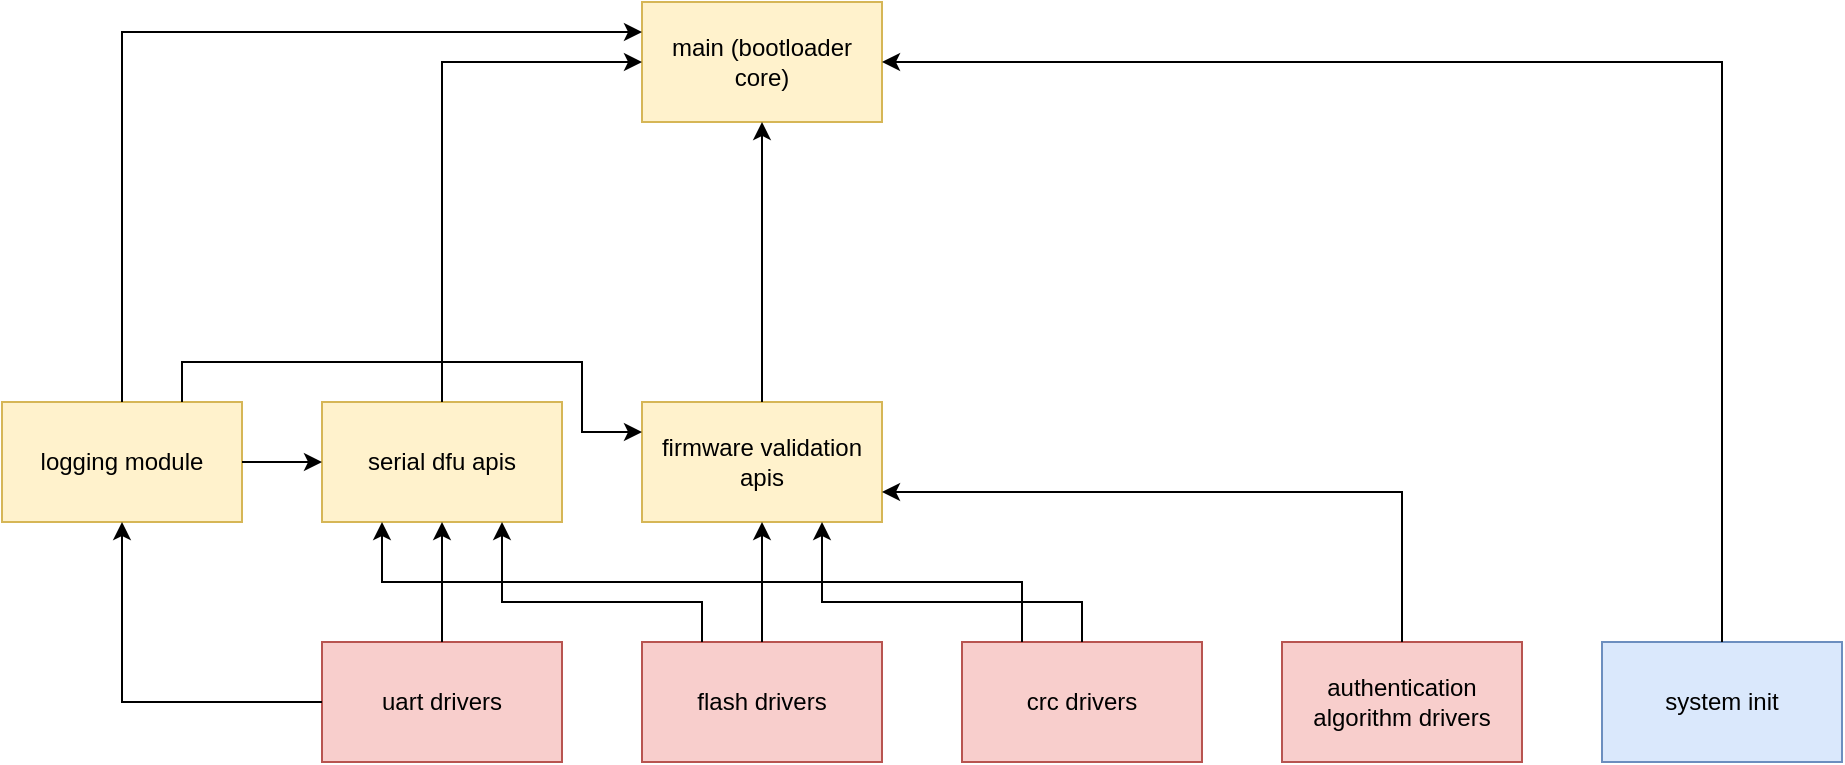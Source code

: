 <mxfile version="24.4.6" type="device">
  <diagram name="Σελίδα-1" id="floijuHpKBe1Pw6oJack">
    <mxGraphModel dx="1434" dy="738" grid="1" gridSize="10" guides="1" tooltips="1" connect="1" arrows="1" fold="1" page="1" pageScale="1" pageWidth="827" pageHeight="1169" math="0" shadow="0">
      <root>
        <mxCell id="0" />
        <mxCell id="1" parent="0" />
        <mxCell id="jviamzJYnO7Mhp8pwSLb-1" value="main (bootloader core)" style="rounded=0;whiteSpace=wrap;html=1;fillColor=#fff2cc;strokeColor=#d6b656;" parent="1" vertex="1">
          <mxGeometry x="320" y="260" width="120" height="60" as="geometry" />
        </mxCell>
        <mxCell id="jviamzJYnO7Mhp8pwSLb-2" value="uart drivers" style="rounded=0;whiteSpace=wrap;html=1;fillColor=#f8cecc;strokeColor=#b85450;" parent="1" vertex="1">
          <mxGeometry x="160" y="580" width="120" height="60" as="geometry" />
        </mxCell>
        <mxCell id="jviamzJYnO7Mhp8pwSLb-4" value="flash drivers" style="rounded=0;whiteSpace=wrap;html=1;fillColor=#f8cecc;strokeColor=#b85450;" parent="1" vertex="1">
          <mxGeometry x="320" y="580" width="120" height="60" as="geometry" />
        </mxCell>
        <mxCell id="jviamzJYnO7Mhp8pwSLb-6" value="serial dfu apis" style="rounded=0;whiteSpace=wrap;html=1;fillColor=#fff2cc;strokeColor=#d6b656;" parent="1" vertex="1">
          <mxGeometry x="160" y="460" width="120" height="60" as="geometry" />
        </mxCell>
        <mxCell id="jviamzJYnO7Mhp8pwSLb-7" value="firmware validation apis" style="rounded=0;whiteSpace=wrap;html=1;fillColor=#fff2cc;strokeColor=#d6b656;" parent="1" vertex="1">
          <mxGeometry x="320" y="460" width="120" height="60" as="geometry" />
        </mxCell>
        <mxCell id="jviamzJYnO7Mhp8pwSLb-11" value="" style="endArrow=classic;html=1;rounded=0;exitX=0.5;exitY=0;exitDx=0;exitDy=0;entryX=0.5;entryY=1;entryDx=0;entryDy=0;" parent="1" source="jviamzJYnO7Mhp8pwSLb-2" target="jviamzJYnO7Mhp8pwSLb-6" edge="1">
          <mxGeometry width="50" height="50" relative="1" as="geometry">
            <mxPoint x="210" y="610" as="sourcePoint" />
            <mxPoint x="260" y="560" as="targetPoint" />
          </mxGeometry>
        </mxCell>
        <mxCell id="jviamzJYnO7Mhp8pwSLb-12" value="" style="endArrow=classic;html=1;rounded=0;exitX=0.5;exitY=0;exitDx=0;exitDy=0;entryX=0;entryY=0.5;entryDx=0;entryDy=0;" parent="1" source="jviamzJYnO7Mhp8pwSLb-6" target="jviamzJYnO7Mhp8pwSLb-1" edge="1">
          <mxGeometry width="50" height="50" relative="1" as="geometry">
            <mxPoint x="210" y="610" as="sourcePoint" />
            <mxPoint x="260" y="560" as="targetPoint" />
            <Array as="points">
              <mxPoint x="220" y="290" />
            </Array>
          </mxGeometry>
        </mxCell>
        <mxCell id="jviamzJYnO7Mhp8pwSLb-13" value="" style="endArrow=classic;html=1;rounded=0;exitX=0.5;exitY=0;exitDx=0;exitDy=0;entryX=0.5;entryY=1;entryDx=0;entryDy=0;" parent="1" source="jviamzJYnO7Mhp8pwSLb-4" target="jviamzJYnO7Mhp8pwSLb-7" edge="1">
          <mxGeometry width="50" height="50" relative="1" as="geometry">
            <mxPoint x="210" y="610" as="sourcePoint" />
            <mxPoint x="260" y="560" as="targetPoint" />
          </mxGeometry>
        </mxCell>
        <mxCell id="jviamzJYnO7Mhp8pwSLb-17" value="logging module" style="rounded=0;whiteSpace=wrap;html=1;fillColor=#fff2cc;strokeColor=#d6b656;" parent="1" vertex="1">
          <mxGeometry y="460" width="120" height="60" as="geometry" />
        </mxCell>
        <mxCell id="jviamzJYnO7Mhp8pwSLb-18" value="" style="endArrow=classic;html=1;rounded=0;exitX=0;exitY=0.5;exitDx=0;exitDy=0;entryX=0.5;entryY=1;entryDx=0;entryDy=0;" parent="1" source="jviamzJYnO7Mhp8pwSLb-2" target="jviamzJYnO7Mhp8pwSLb-17" edge="1">
          <mxGeometry width="50" height="50" relative="1" as="geometry">
            <mxPoint x="150" y="570" as="sourcePoint" />
            <mxPoint x="200" y="520" as="targetPoint" />
            <Array as="points">
              <mxPoint x="60" y="610" />
            </Array>
          </mxGeometry>
        </mxCell>
        <mxCell id="jviamzJYnO7Mhp8pwSLb-19" value="" style="endArrow=classic;html=1;rounded=0;exitX=0.5;exitY=0;exitDx=0;exitDy=0;entryX=0;entryY=0.25;entryDx=0;entryDy=0;" parent="1" source="jviamzJYnO7Mhp8pwSLb-17" target="jviamzJYnO7Mhp8pwSLb-1" edge="1">
          <mxGeometry width="50" height="50" relative="1" as="geometry">
            <mxPoint x="150" y="570" as="sourcePoint" />
            <mxPoint x="200" y="520" as="targetPoint" />
            <Array as="points">
              <mxPoint x="60" y="275" />
            </Array>
          </mxGeometry>
        </mxCell>
        <mxCell id="jviamzJYnO7Mhp8pwSLb-22" value="" style="endArrow=classic;html=1;rounded=0;exitX=1;exitY=0.5;exitDx=0;exitDy=0;entryX=0;entryY=0.5;entryDx=0;entryDy=0;" parent="1" source="jviamzJYnO7Mhp8pwSLb-17" target="jviamzJYnO7Mhp8pwSLb-6" edge="1">
          <mxGeometry width="50" height="50" relative="1" as="geometry">
            <mxPoint x="150" y="470" as="sourcePoint" />
            <mxPoint x="200" y="420" as="targetPoint" />
          </mxGeometry>
        </mxCell>
        <mxCell id="jviamzJYnO7Mhp8pwSLb-23" value="" style="endArrow=classic;html=1;rounded=0;exitX=0.75;exitY=0;exitDx=0;exitDy=0;entryX=0;entryY=0.25;entryDx=0;entryDy=0;" parent="1" source="jviamzJYnO7Mhp8pwSLb-17" target="jviamzJYnO7Mhp8pwSLb-7" edge="1">
          <mxGeometry width="50" height="50" relative="1" as="geometry">
            <mxPoint x="150" y="470" as="sourcePoint" />
            <mxPoint x="300" y="440" as="targetPoint" />
            <Array as="points">
              <mxPoint x="90" y="440" />
              <mxPoint x="290" y="440" />
              <mxPoint x="290" y="475" />
            </Array>
          </mxGeometry>
        </mxCell>
        <mxCell id="jviamzJYnO7Mhp8pwSLb-24" value="" style="endArrow=classic;html=1;rounded=0;exitX=0.5;exitY=0;exitDx=0;exitDy=0;entryX=0.5;entryY=1;entryDx=0;entryDy=0;" parent="1" source="jviamzJYnO7Mhp8pwSLb-7" target="jviamzJYnO7Mhp8pwSLb-1" edge="1">
          <mxGeometry width="50" height="50" relative="1" as="geometry">
            <mxPoint x="150" y="470" as="sourcePoint" />
            <mxPoint x="200" y="420" as="targetPoint" />
          </mxGeometry>
        </mxCell>
        <mxCell id="jviamzJYnO7Mhp8pwSLb-25" value="" style="endArrow=classic;html=1;rounded=0;exitX=0.25;exitY=0;exitDx=0;exitDy=0;entryX=0.75;entryY=1;entryDx=0;entryDy=0;" parent="1" source="jviamzJYnO7Mhp8pwSLb-4" target="jviamzJYnO7Mhp8pwSLb-6" edge="1">
          <mxGeometry width="50" height="50" relative="1" as="geometry">
            <mxPoint x="150" y="470" as="sourcePoint" />
            <mxPoint x="200" y="420" as="targetPoint" />
            <Array as="points">
              <mxPoint x="350" y="560" />
              <mxPoint x="250" y="560" />
            </Array>
          </mxGeometry>
        </mxCell>
        <mxCell id="jviamzJYnO7Mhp8pwSLb-26" value="crc drivers" style="rounded=0;whiteSpace=wrap;html=1;fillColor=#f8cecc;strokeColor=#b85450;" parent="1" vertex="1">
          <mxGeometry x="480" y="580" width="120" height="60" as="geometry" />
        </mxCell>
        <mxCell id="jviamzJYnO7Mhp8pwSLb-29" value="" style="endArrow=classic;html=1;rounded=0;exitX=0.5;exitY=0;exitDx=0;exitDy=0;entryX=0.75;entryY=1;entryDx=0;entryDy=0;" parent="1" source="jviamzJYnO7Mhp8pwSLb-26" target="jviamzJYnO7Mhp8pwSLb-7" edge="1">
          <mxGeometry width="50" height="50" relative="1" as="geometry">
            <mxPoint x="150" y="570" as="sourcePoint" />
            <mxPoint x="200" y="520" as="targetPoint" />
            <Array as="points">
              <mxPoint x="540" y="560" />
              <mxPoint x="410" y="560" />
            </Array>
          </mxGeometry>
        </mxCell>
        <mxCell id="jviamzJYnO7Mhp8pwSLb-30" value="" style="endArrow=classic;html=1;rounded=0;exitX=0.25;exitY=0;exitDx=0;exitDy=0;entryX=0.25;entryY=1;entryDx=0;entryDy=0;" parent="1" source="jviamzJYnO7Mhp8pwSLb-26" target="jviamzJYnO7Mhp8pwSLb-6" edge="1">
          <mxGeometry width="50" height="50" relative="1" as="geometry">
            <mxPoint x="150" y="570" as="sourcePoint" />
            <mxPoint x="200" y="520" as="targetPoint" />
            <Array as="points">
              <mxPoint x="510" y="550" />
              <mxPoint x="190" y="550" />
            </Array>
          </mxGeometry>
        </mxCell>
        <mxCell id="jviamzJYnO7Mhp8pwSLb-31" value="authentication algorithm drivers" style="rounded=0;whiteSpace=wrap;html=1;fillColor=#f8cecc;strokeColor=#b85450;" parent="1" vertex="1">
          <mxGeometry x="640" y="580" width="120" height="60" as="geometry" />
        </mxCell>
        <mxCell id="jviamzJYnO7Mhp8pwSLb-34" value="" style="endArrow=classic;html=1;rounded=0;exitX=0.5;exitY=0;exitDx=0;exitDy=0;entryX=1;entryY=0.75;entryDx=0;entryDy=0;" parent="1" source="jviamzJYnO7Mhp8pwSLb-31" target="jviamzJYnO7Mhp8pwSLb-7" edge="1">
          <mxGeometry width="50" height="50" relative="1" as="geometry">
            <mxPoint x="150" y="570" as="sourcePoint" />
            <mxPoint x="200" y="520" as="targetPoint" />
            <Array as="points">
              <mxPoint x="700" y="505" />
            </Array>
          </mxGeometry>
        </mxCell>
        <mxCell id="3qIn3-sdEia1S-JQ6cMQ-1" value="system init" style="rounded=0;whiteSpace=wrap;html=1;fillColor=#dae8fc;strokeColor=#6c8ebf;" parent="1" vertex="1">
          <mxGeometry x="800" y="580" width="120" height="60" as="geometry" />
        </mxCell>
        <mxCell id="3qIn3-sdEia1S-JQ6cMQ-2" value="" style="endArrow=classic;html=1;rounded=0;exitX=0.5;exitY=0;exitDx=0;exitDy=0;entryX=1;entryY=0.5;entryDx=0;entryDy=0;" parent="1" source="3qIn3-sdEia1S-JQ6cMQ-1" target="jviamzJYnO7Mhp8pwSLb-1" edge="1">
          <mxGeometry width="50" height="50" relative="1" as="geometry">
            <mxPoint x="490" y="490" as="sourcePoint" />
            <mxPoint x="540" y="440" as="targetPoint" />
            <Array as="points">
              <mxPoint x="860" y="290" />
            </Array>
          </mxGeometry>
        </mxCell>
      </root>
    </mxGraphModel>
  </diagram>
</mxfile>
